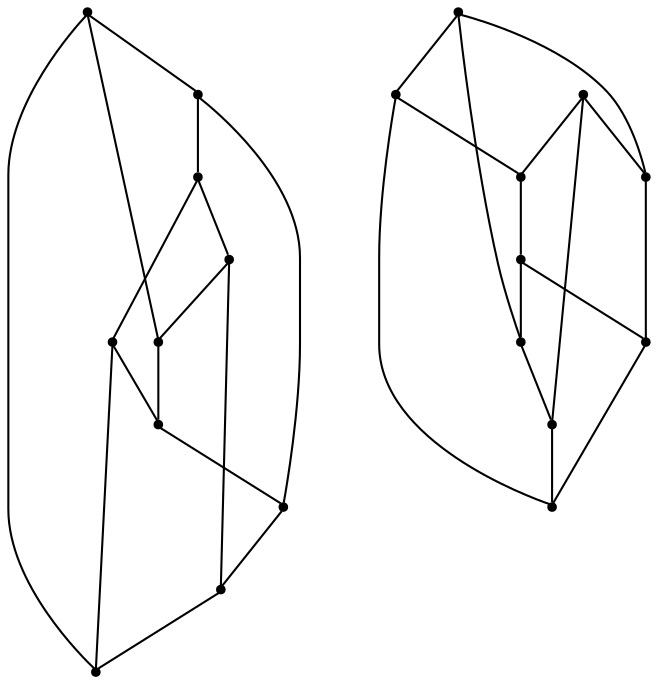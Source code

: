 graph {
  node [shape=point,comment="{\"directed\":false,\"doi\":\"10.1007/3-540-46648-7_36\",\"figure\":\"? (2)\"}"]

  v0 [pos="905.8632284804161,1670.7607020486714"]
  v1 [pos="722.0902491214501,1575.7444432341886"]
  v2 [pos="812.3515461581902,1718.7688966131534"]
  v3 [pos="870.1087677882493,1870.7949043574095"]
  v4 [pos="796.3495295325092,1796.782240600694"]
  v5 [pos="717.8397318356498,1809.784475196811"]
  v6 [pos="679.3349280133164,1736.7719735491564"]
  v7 [pos="742.092761955272,1678.7620307157413"]
  v8 [pos="578.0722584559095,1714.7682481769084"]
  v9 [pos="670.0837666225017,1901.0500545645084"]
  v10 [pos="533.3166495023081,1664.7596975997237"]
  v11 [pos="464.80809232580077,1575.994475812809"]
  v12 [pos="500.0625029143691,1664.7596975997235"]
  v13 [pos="512.063999487071,1719.7691223113748"]
  v14 [pos="466.80834837815064,1692.7643956263396"]
  v15 [pos="380.0474974459529,1676.7617382921992"]
  v16 [pos="448.80609954495804,1597.4981360278164"]
  v17 [pos="325.04062689433994,1636.004711069766"]
  v18 [pos="250.03125145718454,1650.7572690999655"]
  v19 [pos="448.806099544958,1737.5221030795974"]

  v0 -- v1 [id="-1",pos="905.8632284804161,1670.7607020486714 722.0902491214501,1575.7444432341886 722.0902491214501,1575.7444432341886 722.0902491214501,1575.7444432341886"]
  v0 -- v2 [id="-2",pos="905.8632284804161,1670.7607020486714 812.3515461581902,1718.7688966131534 812.3515461581902,1718.7688966131534 812.3515461581902,1718.7688966131534"]
  v3 -- v0 [id="-3",pos="870.1087677882493,1870.7949043574095 905.8632284804161,1670.7607020486714 905.8632284804161,1670.7607020486714 905.8632284804161,1670.7607020486714"]
  v3 -- v4 [id="-4",pos="870.1087677882493,1870.7949043574095 796.3495295325092,1796.782240600694 796.3495295325092,1796.782240600694 796.3495295325092,1796.782240600694"]
  v2 -- v5 [id="-5",pos="812.3515461581902,1718.7688966131534 717.8397318356498,1809.784475196811 717.8397318356498,1809.784475196811 717.8397318356498,1809.784475196811"]
  v4 -- v6 [id="-6",pos="796.3495295325092,1796.782240600694 679.3349280133164,1736.7719735491564 679.3349280133164,1736.7719735491564 679.3349280133164,1736.7719735491564"]
  v7 -- v4 [id="-7",pos="742.092761955272,1678.7620307157413 796.3495295325092,1796.782240600694 796.3495295325092,1796.782240600694 796.3495295325092,1796.782240600694"]
  v1 -- v7 [id="-8",pos="722.0902491214501,1575.7444432341886 742.092761955272,1678.7620307157413 742.092761955272,1678.7620307157413 742.092761955272,1678.7620307157413"]
  v1 -- v8 [id="-9",pos="722.0902491214501,1575.7444432341886 578.0722584559095,1714.7682481769084 578.0722584559095,1714.7682481769084 578.0722584559095,1714.7682481769084"]
  v5 -- v7 [id="-10",pos="717.8397318356498,1809.784475196811 742.092761955272,1678.7620307157413 742.092761955272,1678.7620307157413 742.092761955272,1678.7620307157413"]
  v5 -- v9 [id="-11",pos="717.8397318356498,1809.784475196811 670.0837666225017,1901.0500545645084 670.0837666225017,1901.0500545645084 670.0837666225017,1901.0500545645084"]
  v18 -- v17 [id="-12",pos="250.03125145718454,1650.7572690999655 325.04062689433994,1636.004711069766 325.04062689433994,1636.004711069766 325.04062689433994,1636.004711069766"]
  v6 -- v2 [id="-13",pos="679.3349280133164,1736.7719735491564 812.3515461581902,1718.7688966131534 812.3515461581902,1718.7688966131534 812.3515461581902,1718.7688966131534"]
  v8 -- v6 [id="-15",pos="578.0722584559095,1714.7682481769084 679.3349280133164,1736.7719735491564 679.3349280133164,1736.7719735491564 679.3349280133164,1736.7719735491564"]
  v17 -- v12 [id="-16",pos="325.04062689433994,1636.004711069766 500.0625029143691,1664.7596975997235 500.0625029143691,1664.7596975997235 500.0625029143691,1664.7596975997235"]
  v15 -- v19 [id="-17",pos="380.0474974459529,1676.7617382921992 448.806099544958,1737.5221030795974 448.806099544958,1737.5221030795974 448.806099544958,1737.5221030795974"]
  v15 -- v16 [id="-18",pos="380.0474974459529,1676.7617382921992 448.80609954495804,1597.4981360278164 448.80609954495804,1597.4981360278164 448.80609954495804,1597.4981360278164"]
  v8 -- v9 [id="-19",pos="578.0722584559095,1714.7682481769084 670.0837666225017,1901.0500545645084 670.0837666225017,1901.0500545645084 670.0837666225017,1901.0500545645084"]
  v10 -- v11 [id="-20",pos="533.3166495023081,1664.7596975997237 464.80809232580077,1575.994475812809 464.80809232580077,1575.994475812809 464.80809232580077,1575.994475812809"]
  v10 -- v12 [id="-21",pos="533.3166495023081,1664.7596975997237 500.0625029143691,1664.7596975997235 500.0625029143691,1664.7596975997235 500.0625029143691,1664.7596975997235"]
  v13 -- v10 [id="-22",pos="512.063999487071,1719.7691223113748 533.3166495023081,1664.7596975997237 533.3166495023081,1664.7596975997237 533.3166495023081,1664.7596975997237"]
  v13 -- v14 [id="-23",pos="512.063999487071,1719.7691223113748 466.80834837815064,1692.7643956263396 466.80834837815064,1692.7643956263396 466.80834837815064,1692.7643956263396"]
  v12 -- v15 [id="-24",pos="500.0625029143691,1664.7596975997235 380.0474974459529,1676.7617382921992 380.0474974459529,1676.7617382921992 380.0474974459529,1676.7617382921992"]
  v11 -- v16 [id="-25",pos="464.80809232580077,1575.994475812809 448.80609954495804,1597.4981360278164 448.80609954495804,1597.4981360278164 448.80609954495804,1597.4981360278164"]
  v16 -- v14 [id="-27",pos="448.80609954495804,1597.4981360278164 466.80834837815064,1692.7643956263396 466.80834837815064,1692.7643956263396 466.80834837815064,1692.7643956263396"]
  v19 -- v13 [id="-29",pos="448.806099544958,1737.5221030795974 512.063999487071,1719.7691223113748 512.063999487071,1719.7691223113748 512.063999487071,1719.7691223113748"]
  v3 -- v9 [id="-14",pos="870.1087677882493,1870.7949043574095 670.0837666225017,1901.0500545645084 670.0837666225017,1901.0500545645084 670.0837666225017,1901.0500545645084"]
  v17 -- v14 [id="-26",pos="325.04062689433994,1636.004711069766 466.80834837815064,1692.7643956263396 466.80834837815064,1692.7643956263396 466.80834837815064,1692.7643956263396"]
  v18 -- v11 [id="-28",pos="250.03125145718454,1650.7572690999655 464.80809232580077,1575.994475812809 464.80809232580077,1575.994475812809 464.80809232580077,1575.994475812809"]
  v18 -- v19 [id="-76",pos="250.03125145718454,1650.7572690999655 448.806099544958,1737.5221030795974 448.806099544958,1737.5221030795974 448.806099544958,1737.5221030795974"]
}